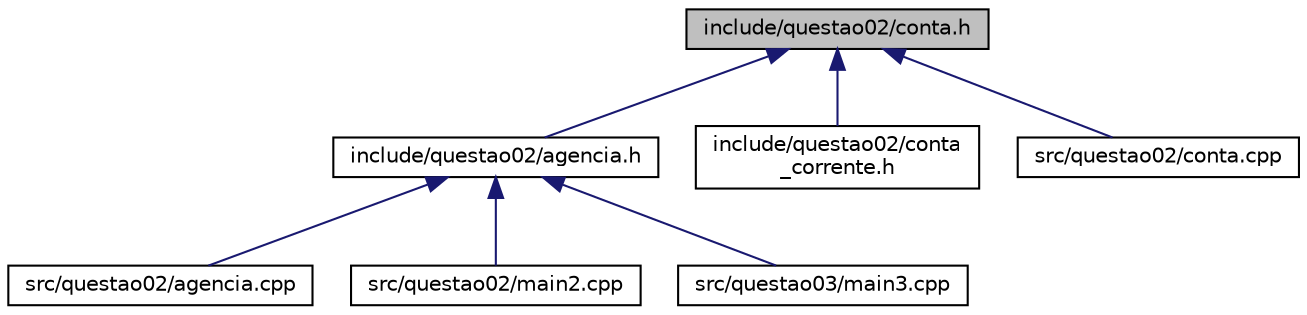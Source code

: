 digraph "include/questao02/conta.h"
{
  edge [fontname="Helvetica",fontsize="10",labelfontname="Helvetica",labelfontsize="10"];
  node [fontname="Helvetica",fontsize="10",shape=record];
  Node1 [label="include/questao02/conta.h",height=0.2,width=0.4,color="black", fillcolor="grey75", style="filled", fontcolor="black"];
  Node1 -> Node2 [dir="back",color="midnightblue",fontsize="10",style="solid",fontname="Helvetica"];
  Node2 [label="include/questao02/agencia.h",height=0.2,width=0.4,color="black", fillcolor="white", style="filled",URL="$agencia_8h.html",tooltip="Declaração da classe Agencia. "];
  Node2 -> Node3 [dir="back",color="midnightblue",fontsize="10",style="solid",fontname="Helvetica"];
  Node3 [label="src/questao02/agencia.cpp",height=0.2,width=0.4,color="black", fillcolor="white", style="filled",URL="$agencia_8cpp.html",tooltip="Implementação dos métodos da classe Agencia. "];
  Node2 -> Node4 [dir="back",color="midnightblue",fontsize="10",style="solid",fontname="Helvetica"];
  Node4 [label="src/questao02/main2.cpp",height=0.2,width=0.4,color="black", fillcolor="white", style="filled",URL="$main2_8cpp.html",tooltip="Programa para testar as classes Conta e Agencia. "];
  Node2 -> Node5 [dir="back",color="midnightblue",fontsize="10",style="solid",fontname="Helvetica"];
  Node5 [label="src/questao03/main3.cpp",height=0.2,width=0.4,color="black", fillcolor="white", style="filled",URL="$main3_8cpp.html",tooltip="Programa para testar as classes Conta e Agencia. "];
  Node1 -> Node6 [dir="back",color="midnightblue",fontsize="10",style="solid",fontname="Helvetica"];
  Node6 [label="include/questao02/conta\l_corrente.h",height=0.2,width=0.4,color="black", fillcolor="white", style="filled",URL="$conta__corrente_8h_source.html"];
  Node1 -> Node7 [dir="back",color="midnightblue",fontsize="10",style="solid",fontname="Helvetica"];
  Node7 [label="src/questao02/conta.cpp",height=0.2,width=0.4,color="black", fillcolor="white", style="filled",URL="$conta_8cpp.html",tooltip="Implementação dos métodos da classe Conta. "];
}
